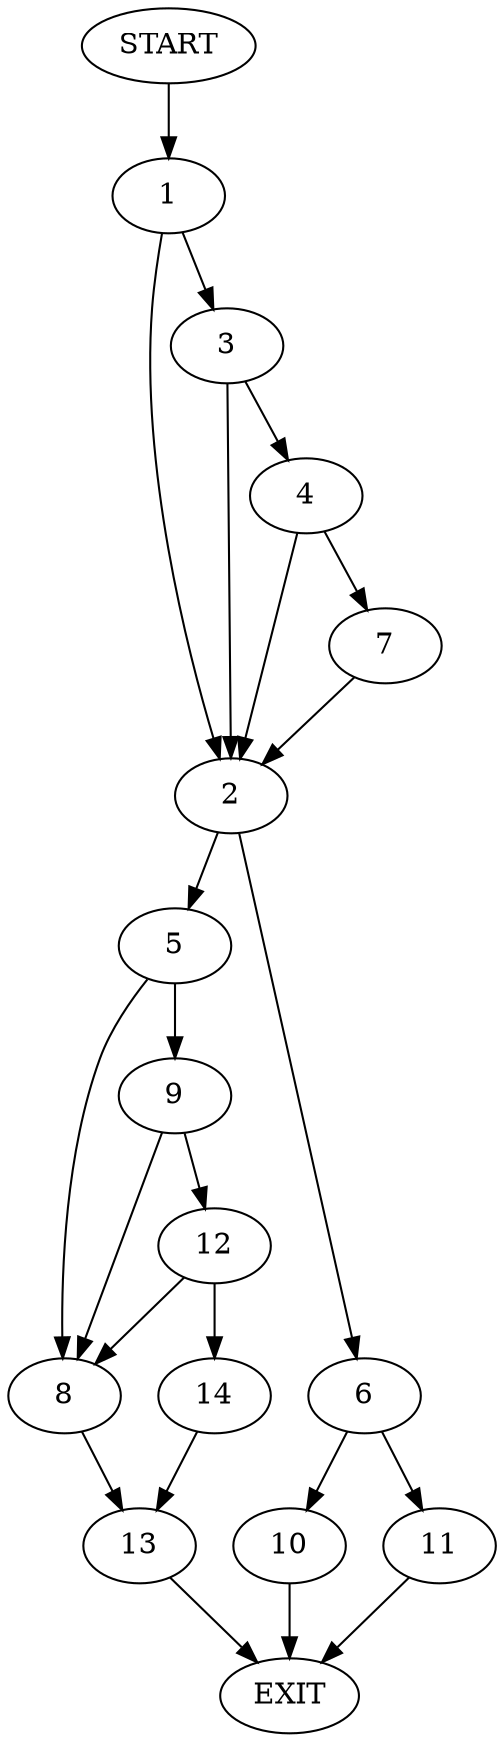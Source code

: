 digraph {
0 [label="START"]
15 [label="EXIT"]
0 -> 1
1 -> 2
1 -> 3
3 -> 4
3 -> 2
2 -> 5
2 -> 6
4 -> 7
4 -> 2
7 -> 2
5 -> 8
5 -> 9
6 -> 10
6 -> 11
11 -> 15
10 -> 15
9 -> 12
9 -> 8
8 -> 13
12 -> 8
12 -> 14
14 -> 13
13 -> 15
}
